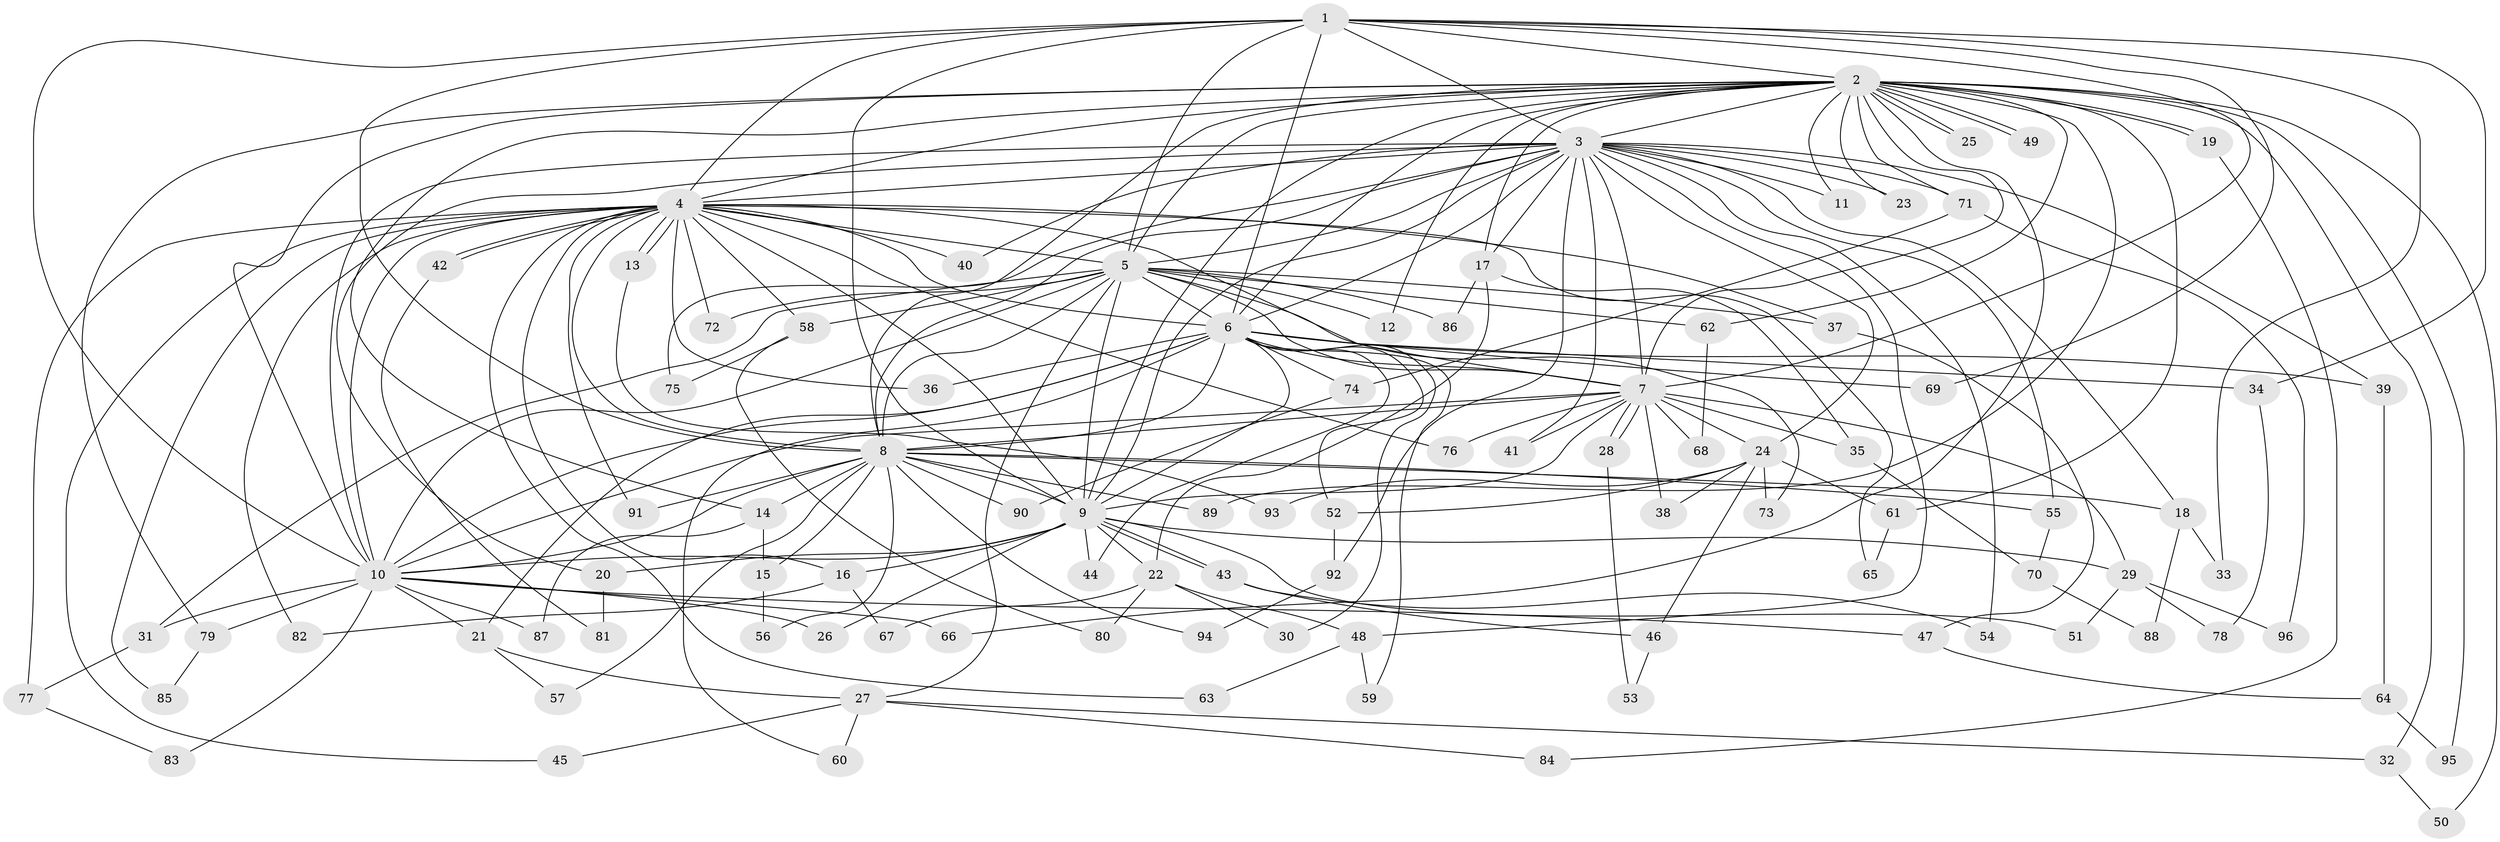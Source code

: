 // Generated by graph-tools (version 1.1) at 2025/35/03/09/25 02:35:11]
// undirected, 96 vertices, 217 edges
graph export_dot {
graph [start="1"]
  node [color=gray90,style=filled];
  1;
  2;
  3;
  4;
  5;
  6;
  7;
  8;
  9;
  10;
  11;
  12;
  13;
  14;
  15;
  16;
  17;
  18;
  19;
  20;
  21;
  22;
  23;
  24;
  25;
  26;
  27;
  28;
  29;
  30;
  31;
  32;
  33;
  34;
  35;
  36;
  37;
  38;
  39;
  40;
  41;
  42;
  43;
  44;
  45;
  46;
  47;
  48;
  49;
  50;
  51;
  52;
  53;
  54;
  55;
  56;
  57;
  58;
  59;
  60;
  61;
  62;
  63;
  64;
  65;
  66;
  67;
  68;
  69;
  70;
  71;
  72;
  73;
  74;
  75;
  76;
  77;
  78;
  79;
  80;
  81;
  82;
  83;
  84;
  85;
  86;
  87;
  88;
  89;
  90;
  91;
  92;
  93;
  94;
  95;
  96;
  1 -- 2;
  1 -- 3;
  1 -- 4;
  1 -- 5;
  1 -- 6;
  1 -- 7;
  1 -- 8;
  1 -- 9;
  1 -- 10;
  1 -- 33;
  1 -- 34;
  1 -- 69;
  2 -- 3;
  2 -- 4;
  2 -- 5;
  2 -- 6;
  2 -- 7;
  2 -- 8;
  2 -- 9;
  2 -- 10;
  2 -- 11;
  2 -- 12;
  2 -- 14;
  2 -- 17;
  2 -- 19;
  2 -- 19;
  2 -- 23;
  2 -- 25;
  2 -- 25;
  2 -- 32;
  2 -- 49;
  2 -- 49;
  2 -- 50;
  2 -- 61;
  2 -- 62;
  2 -- 66;
  2 -- 71;
  2 -- 79;
  2 -- 89;
  2 -- 95;
  3 -- 4;
  3 -- 5;
  3 -- 6;
  3 -- 7;
  3 -- 8;
  3 -- 9;
  3 -- 10;
  3 -- 11;
  3 -- 17;
  3 -- 18;
  3 -- 20;
  3 -- 23;
  3 -- 24;
  3 -- 39;
  3 -- 40;
  3 -- 41;
  3 -- 48;
  3 -- 54;
  3 -- 55;
  3 -- 71;
  3 -- 75;
  3 -- 92;
  4 -- 5;
  4 -- 6;
  4 -- 7;
  4 -- 8;
  4 -- 9;
  4 -- 10;
  4 -- 13;
  4 -- 13;
  4 -- 16;
  4 -- 36;
  4 -- 37;
  4 -- 40;
  4 -- 42;
  4 -- 42;
  4 -- 45;
  4 -- 58;
  4 -- 63;
  4 -- 65;
  4 -- 72;
  4 -- 76;
  4 -- 77;
  4 -- 82;
  4 -- 85;
  4 -- 91;
  5 -- 6;
  5 -- 7;
  5 -- 8;
  5 -- 9;
  5 -- 10;
  5 -- 12;
  5 -- 27;
  5 -- 31;
  5 -- 37;
  5 -- 58;
  5 -- 62;
  5 -- 72;
  5 -- 73;
  5 -- 86;
  6 -- 7;
  6 -- 8;
  6 -- 9;
  6 -- 10;
  6 -- 21;
  6 -- 30;
  6 -- 34;
  6 -- 36;
  6 -- 39;
  6 -- 44;
  6 -- 52;
  6 -- 59;
  6 -- 60;
  6 -- 69;
  6 -- 74;
  7 -- 8;
  7 -- 9;
  7 -- 10;
  7 -- 24;
  7 -- 28;
  7 -- 28;
  7 -- 29;
  7 -- 35;
  7 -- 38;
  7 -- 41;
  7 -- 68;
  7 -- 76;
  8 -- 9;
  8 -- 10;
  8 -- 14;
  8 -- 15;
  8 -- 18;
  8 -- 55;
  8 -- 56;
  8 -- 57;
  8 -- 89;
  8 -- 90;
  8 -- 91;
  8 -- 94;
  9 -- 10;
  9 -- 16;
  9 -- 20;
  9 -- 22;
  9 -- 26;
  9 -- 29;
  9 -- 43;
  9 -- 43;
  9 -- 44;
  9 -- 51;
  10 -- 21;
  10 -- 26;
  10 -- 31;
  10 -- 47;
  10 -- 66;
  10 -- 79;
  10 -- 83;
  10 -- 87;
  13 -- 93;
  14 -- 15;
  14 -- 87;
  15 -- 56;
  16 -- 67;
  16 -- 82;
  17 -- 22;
  17 -- 35;
  17 -- 86;
  18 -- 33;
  18 -- 88;
  19 -- 84;
  20 -- 81;
  21 -- 27;
  21 -- 57;
  22 -- 30;
  22 -- 48;
  22 -- 67;
  22 -- 80;
  24 -- 38;
  24 -- 46;
  24 -- 52;
  24 -- 61;
  24 -- 73;
  24 -- 93;
  27 -- 32;
  27 -- 45;
  27 -- 60;
  27 -- 84;
  28 -- 53;
  29 -- 51;
  29 -- 78;
  29 -- 96;
  31 -- 77;
  32 -- 50;
  34 -- 78;
  35 -- 70;
  37 -- 47;
  39 -- 64;
  42 -- 81;
  43 -- 46;
  43 -- 54;
  46 -- 53;
  47 -- 64;
  48 -- 59;
  48 -- 63;
  52 -- 92;
  55 -- 70;
  58 -- 75;
  58 -- 80;
  61 -- 65;
  62 -- 68;
  64 -- 95;
  70 -- 88;
  71 -- 74;
  71 -- 96;
  74 -- 90;
  77 -- 83;
  79 -- 85;
  92 -- 94;
}
